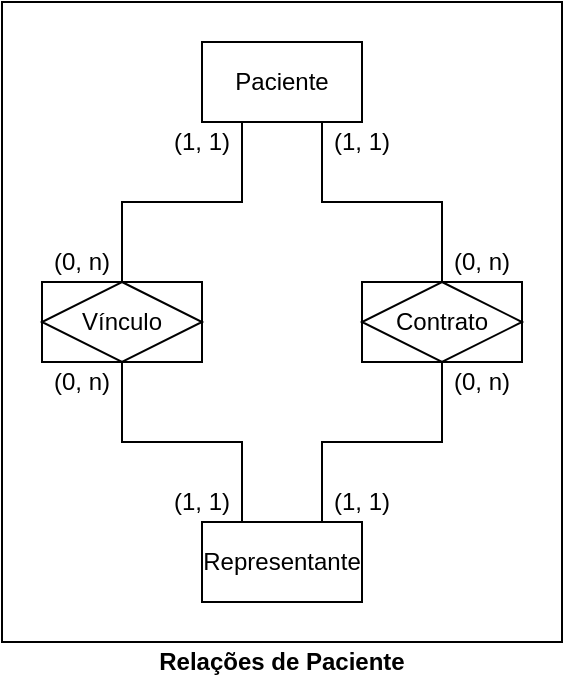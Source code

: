 <mxfile version="25.0.3" pages="2">
  <diagram name="der" id="RPsb3uCewAngF1J4b816">
    <mxGraphModel dx="794" dy="736" grid="1" gridSize="10" guides="1" tooltips="1" connect="1" arrows="1" fold="1" page="1" pageScale="1" pageWidth="850" pageHeight="1100" math="0" shadow="0">
      <root>
        <mxCell id="0" />
        <mxCell id="1" parent="0" />
        <mxCell id="7HzI9YjVsE-34avTuqWn-38" value="" style="rounded=0;whiteSpace=wrap;html=1;fillColor=none;" parent="1" vertex="1">
          <mxGeometry x="20" y="20" width="280" height="320" as="geometry" />
        </mxCell>
        <mxCell id="7HzI9YjVsE-34avTuqWn-14" style="edgeStyle=orthogonalEdgeStyle;rounded=0;orthogonalLoop=1;jettySize=auto;html=1;entryX=0.5;entryY=0;entryDx=0;entryDy=0;endArrow=none;endFill=0;" parent="1" edge="1">
          <mxGeometry relative="1" as="geometry">
            <mxPoint x="180" y="80" as="sourcePoint" />
            <mxPoint x="240" y="160" as="targetPoint" />
            <Array as="points">
              <mxPoint x="180" y="120" />
              <mxPoint x="240" y="120" />
            </Array>
          </mxGeometry>
        </mxCell>
        <mxCell id="7HzI9YjVsE-34avTuqWn-15" style="edgeStyle=orthogonalEdgeStyle;rounded=0;orthogonalLoop=1;jettySize=auto;html=1;entryX=0.5;entryY=1;entryDx=0;entryDy=0;endArrow=none;endFill=0;" parent="1" edge="1">
          <mxGeometry relative="1" as="geometry">
            <mxPoint x="180" y="280.0" as="sourcePoint" />
            <mxPoint x="240" y="200" as="targetPoint" />
            <Array as="points">
              <mxPoint x="180" y="240" />
              <mxPoint x="240" y="240" />
            </Array>
          </mxGeometry>
        </mxCell>
        <mxCell id="7HzI9YjVsE-34avTuqWn-6" style="edgeStyle=orthogonalEdgeStyle;rounded=0;orthogonalLoop=1;jettySize=auto;html=1;entryX=1;entryY=0;entryDx=0;entryDy=0;endArrow=none;endFill=0;" parent="1" target="7HzI9YjVsE-34avTuqWn-8" edge="1">
          <mxGeometry relative="1" as="geometry">
            <mxPoint x="80" y="160" as="sourcePoint" />
            <mxPoint x="160" y="80" as="targetPoint" />
            <Array as="points">
              <mxPoint x="80" y="120" />
              <mxPoint x="140" y="120" />
            </Array>
          </mxGeometry>
        </mxCell>
        <mxCell id="7HzI9YjVsE-34avTuqWn-7" style="edgeStyle=orthogonalEdgeStyle;rounded=0;orthogonalLoop=1;jettySize=auto;html=1;entryX=1;entryY=1;entryDx=0;entryDy=0;endArrow=none;endFill=0;" parent="1" target="7HzI9YjVsE-34avTuqWn-9" edge="1">
          <mxGeometry relative="1" as="geometry">
            <mxPoint x="80" y="200" as="sourcePoint" />
            <mxPoint x="160" y="280.0" as="targetPoint" />
            <Array as="points">
              <mxPoint x="80" y="240" />
              <mxPoint x="140" y="240" />
            </Array>
          </mxGeometry>
        </mxCell>
        <mxCell id="7HzI9YjVsE-34avTuqWn-8" value="(1, 1)" style="text;html=1;align=center;verticalAlign=middle;whiteSpace=wrap;rounded=0;" parent="1" vertex="1">
          <mxGeometry x="100" y="80" width="40" height="20" as="geometry" />
        </mxCell>
        <mxCell id="7HzI9YjVsE-34avTuqWn-9" value="(1, 1)" style="text;html=1;align=center;verticalAlign=middle;whiteSpace=wrap;rounded=0;" parent="1" vertex="1">
          <mxGeometry x="100" y="260" width="40" height="20" as="geometry" />
        </mxCell>
        <mxCell id="7HzI9YjVsE-34avTuqWn-10" value="(1, 1)" style="text;html=1;align=center;verticalAlign=middle;whiteSpace=wrap;rounded=0;" parent="1" vertex="1">
          <mxGeometry x="180" y="80" width="40" height="20" as="geometry" />
        </mxCell>
        <mxCell id="7HzI9YjVsE-34avTuqWn-13" value="(0, n)" style="text;html=1;align=center;verticalAlign=middle;whiteSpace=wrap;rounded=0;" parent="1" vertex="1">
          <mxGeometry x="40" y="200" width="40" height="20" as="geometry" />
        </mxCell>
        <mxCell id="7HzI9YjVsE-34avTuqWn-16" value="(0, n)" style="text;html=1;align=center;verticalAlign=middle;whiteSpace=wrap;rounded=0;" parent="1" vertex="1">
          <mxGeometry x="40" y="140" width="40" height="20" as="geometry" />
        </mxCell>
        <mxCell id="7HzI9YjVsE-34avTuqWn-18" value="(0, n)" style="text;html=1;align=center;verticalAlign=middle;whiteSpace=wrap;rounded=0;" parent="1" vertex="1">
          <mxGeometry x="240" y="140" width="40" height="20" as="geometry" />
        </mxCell>
        <mxCell id="7HzI9YjVsE-34avTuqWn-19" value="(0, n)" style="text;html=1;align=center;verticalAlign=middle;whiteSpace=wrap;rounded=0;" parent="1" vertex="1">
          <mxGeometry x="240" y="200" width="40" height="20" as="geometry" />
        </mxCell>
        <mxCell id="7HzI9YjVsE-34avTuqWn-20" value="(1, 1)" style="text;html=1;align=center;verticalAlign=middle;whiteSpace=wrap;rounded=0;" parent="1" vertex="1">
          <mxGeometry x="180" y="260" width="40" height="20" as="geometry" />
        </mxCell>
        <mxCell id="7HzI9YjVsE-34avTuqWn-30" value="Contrato" style="shape=associativeEntity;whiteSpace=wrap;html=1;align=center;" parent="1" vertex="1">
          <mxGeometry x="200" y="160" width="80" height="40" as="geometry" />
        </mxCell>
        <mxCell id="7HzI9YjVsE-34avTuqWn-31" value="Vínculo" style="shape=associativeEntity;whiteSpace=wrap;html=1;align=center;" parent="1" vertex="1">
          <mxGeometry x="40" y="160" width="80" height="40" as="geometry" />
        </mxCell>
        <mxCell id="7HzI9YjVsE-34avTuqWn-32" value="Paciente" style="whiteSpace=wrap;html=1;align=center;" parent="1" vertex="1">
          <mxGeometry x="120" y="40" width="80" height="40" as="geometry" />
        </mxCell>
        <mxCell id="7HzI9YjVsE-34avTuqWn-33" value="Representante" style="whiteSpace=wrap;html=1;align=center;" parent="1" vertex="1">
          <mxGeometry x="120" y="280" width="80" height="40" as="geometry" />
        </mxCell>
        <mxCell id="7HzI9YjVsE-34avTuqWn-44" value="Relações de Paciente" style="text;html=1;align=center;verticalAlign=middle;whiteSpace=wrap;rounded=0;fontStyle=1" parent="1" vertex="1">
          <mxGeometry x="80" y="340" width="160" height="20" as="geometry" />
        </mxCell>
      </root>
    </mxGraphModel>
  </diagram>
  <diagram id="ucrnLsPGi6ZKWgloeUfR" name="arquiteturas">
    <mxGraphModel dx="690" dy="640" grid="1" gridSize="10" guides="1" tooltips="1" connect="1" arrows="1" fold="1" page="1" pageScale="1" pageWidth="850" pageHeight="1100" math="0" shadow="0">
      <root>
        <mxCell id="0" />
        <mxCell id="1" parent="0" />
        <mxCell id="IeG7cDvATM1DvyTgtlep-68" value="" style="rounded=0;whiteSpace=wrap;html=1;fillColor=none;" vertex="1" parent="1">
          <mxGeometry x="20" y="220" width="600" height="200" as="geometry" />
        </mxCell>
        <mxCell id="IeG7cDvATM1DvyTgtlep-34" value="" style="rounded=0;whiteSpace=wrap;html=1;fillColor=none;dashed=1;dashPattern=8 8;" vertex="1" parent="1">
          <mxGeometry x="160" y="240" width="320" height="160" as="geometry" />
        </mxCell>
        <mxCell id="IeG7cDvATM1DvyTgtlep-49" value="" style="rounded=0;whiteSpace=wrap;html=1;fillColor=none;dashed=1;" vertex="1" parent="1">
          <mxGeometry x="270" y="260" width="200" height="130" as="geometry" />
        </mxCell>
        <mxCell id="Xqw7JtyRarajCgAl0Hda-1" value="" style="rounded=0;whiteSpace=wrap;html=1;fillColor=none;" parent="1" vertex="1">
          <mxGeometry x="20" y="20" width="600" height="160" as="geometry" />
        </mxCell>
        <mxCell id="Xqw7JtyRarajCgAl0Hda-16" value="&lt;b&gt;Arquitetura geral do Nexus&lt;/b&gt;" style="text;html=1;align=center;verticalAlign=middle;whiteSpace=wrap;rounded=0;" parent="1" vertex="1">
          <mxGeometry x="20" y="180" width="600" height="20" as="geometry" />
        </mxCell>
        <mxCell id="IeG7cDvATM1DvyTgtlep-1" value="" style="rounded=0;whiteSpace=wrap;html=1;dashed=1;" vertex="1" parent="1">
          <mxGeometry x="280" y="40" width="200" height="120" as="geometry" />
        </mxCell>
        <mxCell id="Xqw7JtyRarajCgAl0Hda-3" value="API" style="rounded=0;whiteSpace=wrap;html=1;" parent="1" vertex="1">
          <mxGeometry x="290" y="60" width="70" height="90" as="geometry" />
        </mxCell>
        <mxCell id="Xqw7JtyRarajCgAl0Hda-6" value="&lt;div&gt;Back-end&lt;br&gt;&lt;/div&gt;" style="rounded=0;whiteSpace=wrap;html=1;" parent="1" vertex="1">
          <mxGeometry x="400" y="60" width="70" height="90" as="geometry" />
        </mxCell>
        <mxCell id="IeG7cDvATM1DvyTgtlep-2" value="NexusCore" style="text;html=1;align=center;verticalAlign=middle;whiteSpace=wrap;rounded=0;fontStyle=0;dashed=1;" vertex="1" parent="1">
          <mxGeometry x="280" y="40" width="200" height="20" as="geometry" />
        </mxCell>
        <mxCell id="IeG7cDvATM1DvyTgtlep-10" value="" style="endArrow=none;html=1;rounded=0;exitX=1;exitY=0.5;exitDx=0;exitDy=0;entryX=0;entryY=0.5;entryDx=0;entryDy=0;" edge="1" parent="1" source="Xqw7JtyRarajCgAl0Hda-3" target="Xqw7JtyRarajCgAl0Hda-6">
          <mxGeometry width="50" height="50" relative="1" as="geometry">
            <mxPoint x="370" y="120" as="sourcePoint" />
            <mxPoint x="420" y="70" as="targetPoint" />
          </mxGeometry>
        </mxCell>
        <mxCell id="IeG7cDvATM1DvyTgtlep-17" value="Banco de dados" style="shape=cylinder3;whiteSpace=wrap;html=1;boundedLbl=1;backgroundOutline=1;size=15;" vertex="1" parent="1">
          <mxGeometry x="520" y="280" width="80" height="80" as="geometry" />
        </mxCell>
        <mxCell id="IeG7cDvATM1DvyTgtlep-22" value="&lt;div&gt;Usuário&lt;/div&gt;" style="shape=umlActor;verticalLabelPosition=bottom;verticalAlign=top;html=1;outlineConnect=0;" vertex="1" parent="1">
          <mxGeometry x="40" y="60" width="40" height="80" as="geometry" />
        </mxCell>
        <mxCell id="IeG7cDvATM1DvyTgtlep-23" value="" style="rounded=0;whiteSpace=wrap;html=1;dashed=1;" vertex="1" parent="1">
          <mxGeometry x="120" y="40" width="120" height="120" as="geometry" />
        </mxCell>
        <mxCell id="Xqw7JtyRarajCgAl0Hda-10" value="Módulo A" style="rounded=0;whiteSpace=wrap;html=1;" parent="1" vertex="1">
          <mxGeometry x="130" y="60" width="100" height="20" as="geometry" />
        </mxCell>
        <mxCell id="IeG7cDvATM1DvyTgtlep-24" value="Nexus???" style="text;html=1;align=center;verticalAlign=middle;whiteSpace=wrap;rounded=0;" vertex="1" parent="1">
          <mxGeometry x="120" y="40" width="120" height="20" as="geometry" />
        </mxCell>
        <mxCell id="IeG7cDvATM1DvyTgtlep-25" value="Módulo B" style="rounded=0;whiteSpace=wrap;html=1;" vertex="1" parent="1">
          <mxGeometry x="130" y="95" width="100" height="20" as="geometry" />
        </mxCell>
        <mxCell id="IeG7cDvATM1DvyTgtlep-26" value="Módulo Z" style="rounded=0;whiteSpace=wrap;html=1;" vertex="1" parent="1">
          <mxGeometry x="130" y="130" width="100" height="20" as="geometry" />
        </mxCell>
        <mxCell id="IeG7cDvATM1DvyTgtlep-27" value="..." style="text;html=1;align=center;verticalAlign=bottom;whiteSpace=wrap;rounded=0;" vertex="1" parent="1">
          <mxGeometry x="130" y="120" width="100" height="10" as="geometry" />
        </mxCell>
        <mxCell id="IeG7cDvATM1DvyTgtlep-28" value="" style="endArrow=none;html=1;rounded=0;exitX=0;exitY=0.5;exitDx=0;exitDy=0;entryX=0.5;entryY=0.5;entryDx=0;entryDy=0;entryPerimeter=0;" edge="1" parent="1" source="Xqw7JtyRarajCgAl0Hda-10" target="IeG7cDvATM1DvyTgtlep-22">
          <mxGeometry width="50" height="50" relative="1" as="geometry">
            <mxPoint x="150" y="110" as="sourcePoint" />
            <mxPoint x="200" y="60" as="targetPoint" />
          </mxGeometry>
        </mxCell>
        <mxCell id="IeG7cDvATM1DvyTgtlep-29" value="" style="endArrow=none;html=1;rounded=0;exitX=0;exitY=0.5;exitDx=0;exitDy=0;" edge="1" parent="1" source="IeG7cDvATM1DvyTgtlep-25">
          <mxGeometry width="50" height="50" relative="1" as="geometry">
            <mxPoint x="100" y="130" as="sourcePoint" />
            <mxPoint x="60" y="100" as="targetPoint" />
          </mxGeometry>
        </mxCell>
        <mxCell id="IeG7cDvATM1DvyTgtlep-30" value="" style="endArrow=none;html=1;rounded=0;exitX=0.5;exitY=0.5;exitDx=0;exitDy=0;exitPerimeter=0;entryX=0;entryY=0.5;entryDx=0;entryDy=0;" edge="1" parent="1" source="IeG7cDvATM1DvyTgtlep-22" target="IeG7cDvATM1DvyTgtlep-26">
          <mxGeometry width="50" height="50" relative="1" as="geometry">
            <mxPoint x="100" y="140" as="sourcePoint" />
            <mxPoint x="150" y="90" as="targetPoint" />
          </mxGeometry>
        </mxCell>
        <mxCell id="IeG7cDvATM1DvyTgtlep-31" value="" style="endArrow=none;html=1;rounded=0;entryX=0;entryY=0.5;entryDx=0;entryDy=0;" edge="1" parent="1" target="Xqw7JtyRarajCgAl0Hda-3">
          <mxGeometry width="50" height="50" relative="1" as="geometry">
            <mxPoint x="230" y="80" as="sourcePoint" />
            <mxPoint x="280" y="30" as="targetPoint" />
          </mxGeometry>
        </mxCell>
        <mxCell id="IeG7cDvATM1DvyTgtlep-32" value="" style="endArrow=none;html=1;rounded=0;exitX=1;exitY=0.5;exitDx=0;exitDy=0;" edge="1" parent="1" source="IeG7cDvATM1DvyTgtlep-25">
          <mxGeometry width="50" height="50" relative="1" as="geometry">
            <mxPoint x="230" y="80" as="sourcePoint" />
            <mxPoint x="290" y="105" as="targetPoint" />
          </mxGeometry>
        </mxCell>
        <mxCell id="IeG7cDvATM1DvyTgtlep-33" value="" style="endArrow=none;html=1;rounded=0;exitX=1;exitY=0.5;exitDx=0;exitDy=0;entryX=0;entryY=0.5;entryDx=0;entryDy=0;" edge="1" parent="1" source="IeG7cDvATM1DvyTgtlep-26" target="Xqw7JtyRarajCgAl0Hda-3">
          <mxGeometry width="50" height="50" relative="1" as="geometry">
            <mxPoint x="230" y="120" as="sourcePoint" />
            <mxPoint x="280" y="70" as="targetPoint" />
          </mxGeometry>
        </mxCell>
        <mxCell id="IeG7cDvATM1DvyTgtlep-39" value="NexusCore" style="text;html=1;align=center;verticalAlign=middle;whiteSpace=wrap;rounded=0;fontStyle=0" vertex="1" parent="1">
          <mxGeometry x="160" y="240" width="320" height="20" as="geometry" />
        </mxCell>
        <mxCell id="IeG7cDvATM1DvyTgtlep-35" value="" style="rounded=0;whiteSpace=wrap;html=1;fillColor=none;dashed=1;" vertex="1" parent="1">
          <mxGeometry x="170" y="260" width="80" height="130" as="geometry" />
        </mxCell>
        <mxCell id="IeG7cDvATM1DvyTgtlep-37" value="Service" style="rounded=0;whiteSpace=wrap;html=1;" vertex="1" parent="1">
          <mxGeometry x="280" y="290" width="70" height="90" as="geometry" />
        </mxCell>
        <mxCell id="IeG7cDvATM1DvyTgtlep-38" value="&lt;div&gt;Repository (DAO)&lt;/div&gt;" style="rounded=0;whiteSpace=wrap;html=1;" vertex="1" parent="1">
          <mxGeometry x="390" y="290" width="70" height="90" as="geometry" />
        </mxCell>
        <mxCell id="IeG7cDvATM1DvyTgtlep-45" value="" style="endArrow=classic;startArrow=classic;html=1;rounded=0;exitX=1;exitY=0.5;exitDx=0;exitDy=0;entryX=0;entryY=0.5;entryDx=0;entryDy=0;" edge="1" parent="1" source="IeG7cDvATM1DvyTgtlep-51" target="IeG7cDvATM1DvyTgtlep-37">
          <mxGeometry width="50" height="50" relative="1" as="geometry">
            <mxPoint x="310" y="390" as="sourcePoint" />
            <mxPoint x="280" y="340" as="targetPoint" />
          </mxGeometry>
        </mxCell>
        <mxCell id="IeG7cDvATM1DvyTgtlep-46" value="" style="endArrow=classic;startArrow=classic;html=1;rounded=0;exitX=0;exitY=0.5;exitDx=0;exitDy=0;entryX=1;entryY=0.5;entryDx=0;entryDy=0;" edge="1" parent="1" source="IeG7cDvATM1DvyTgtlep-38" target="IeG7cDvATM1DvyTgtlep-37">
          <mxGeometry width="50" height="50" relative="1" as="geometry">
            <mxPoint x="300" y="380" as="sourcePoint" />
            <mxPoint x="350" y="330" as="targetPoint" />
          </mxGeometry>
        </mxCell>
        <mxCell id="IeG7cDvATM1DvyTgtlep-50" value="Back-end" style="text;html=1;align=center;verticalAlign=middle;whiteSpace=wrap;rounded=0;fontStyle=0;dashed=1;" vertex="1" parent="1">
          <mxGeometry x="270" y="260" width="200" height="20" as="geometry" />
        </mxCell>
        <mxCell id="IeG7cDvATM1DvyTgtlep-51" value="Controller" style="rounded=0;whiteSpace=wrap;html=1;" vertex="1" parent="1">
          <mxGeometry x="180" y="290" width="60" height="90" as="geometry" />
        </mxCell>
        <mxCell id="IeG7cDvATM1DvyTgtlep-52" value="API" style="text;html=1;align=center;verticalAlign=middle;whiteSpace=wrap;rounded=0;fontStyle=0;dashed=1;" vertex="1" parent="1">
          <mxGeometry x="170" y="260" width="80" height="20" as="geometry" />
        </mxCell>
        <mxCell id="IeG7cDvATM1DvyTgtlep-53" value="" style="endArrow=none;html=1;rounded=0;exitX=1;exitY=0.5;exitDx=0;exitDy=0;entryX=0;entryY=0.5;entryDx=0;entryDy=0;" edge="1" parent="1" source="Xqw7JtyRarajCgAl0Hda-6">
          <mxGeometry width="50" height="50" relative="1" as="geometry">
            <mxPoint x="480" y="104.83" as="sourcePoint" />
            <mxPoint x="520" y="104.83" as="targetPoint" />
          </mxGeometry>
        </mxCell>
        <mxCell id="IeG7cDvATM1DvyTgtlep-55" value="" style="endArrow=classic;startArrow=classic;html=1;rounded=0;exitX=0;exitY=0.5;exitDx=0;exitDy=0;entryX=1;entryY=0.5;entryDx=0;entryDy=0;" edge="1" parent="1" target="IeG7cDvATM1DvyTgtlep-38">
          <mxGeometry width="50" height="50" relative="1" as="geometry">
            <mxPoint x="520" y="334.8" as="sourcePoint" />
            <mxPoint x="480" y="334.8" as="targetPoint" />
          </mxGeometry>
        </mxCell>
        <mxCell id="IeG7cDvATM1DvyTgtlep-59" value="Banco de dados" style="shape=cylinder3;whiteSpace=wrap;html=1;boundedLbl=1;backgroundOutline=1;size=15;" vertex="1" parent="1">
          <mxGeometry x="520" y="40" width="80" height="120" as="geometry" />
        </mxCell>
        <mxCell id="IeG7cDvATM1DvyTgtlep-66" value="Cliente" style="rounded=0;whiteSpace=wrap;html=1;" vertex="1" parent="1">
          <mxGeometry x="40" y="280" width="80" height="80" as="geometry" />
        </mxCell>
        <mxCell id="IeG7cDvATM1DvyTgtlep-67" value="" style="endArrow=classic;startArrow=classic;html=1;rounded=0;entryX=0;entryY=0.5;entryDx=0;entryDy=0;" edge="1" parent="1">
          <mxGeometry width="50" height="50" relative="1" as="geometry">
            <mxPoint x="120" y="335" as="sourcePoint" />
            <mxPoint x="180" y="335" as="targetPoint" />
          </mxGeometry>
        </mxCell>
        <mxCell id="IeG7cDvATM1DvyTgtlep-69" value="&lt;b&gt;Arquitetura do NexusCore&lt;/b&gt;" style="text;html=1;align=center;verticalAlign=middle;whiteSpace=wrap;rounded=0;" vertex="1" parent="1">
          <mxGeometry x="20" y="420" width="600" height="20" as="geometry" />
        </mxCell>
        <mxCell id="IeG7cDvATM1DvyTgtlep-70" value="HTTP" style="text;html=1;align=center;verticalAlign=middle;whiteSpace=wrap;rounded=0;labelBackgroundColor=default;" vertex="1" parent="1">
          <mxGeometry x="120" y="327.5" width="60" height="15" as="geometry" />
        </mxCell>
      </root>
    </mxGraphModel>
  </diagram>
</mxfile>

